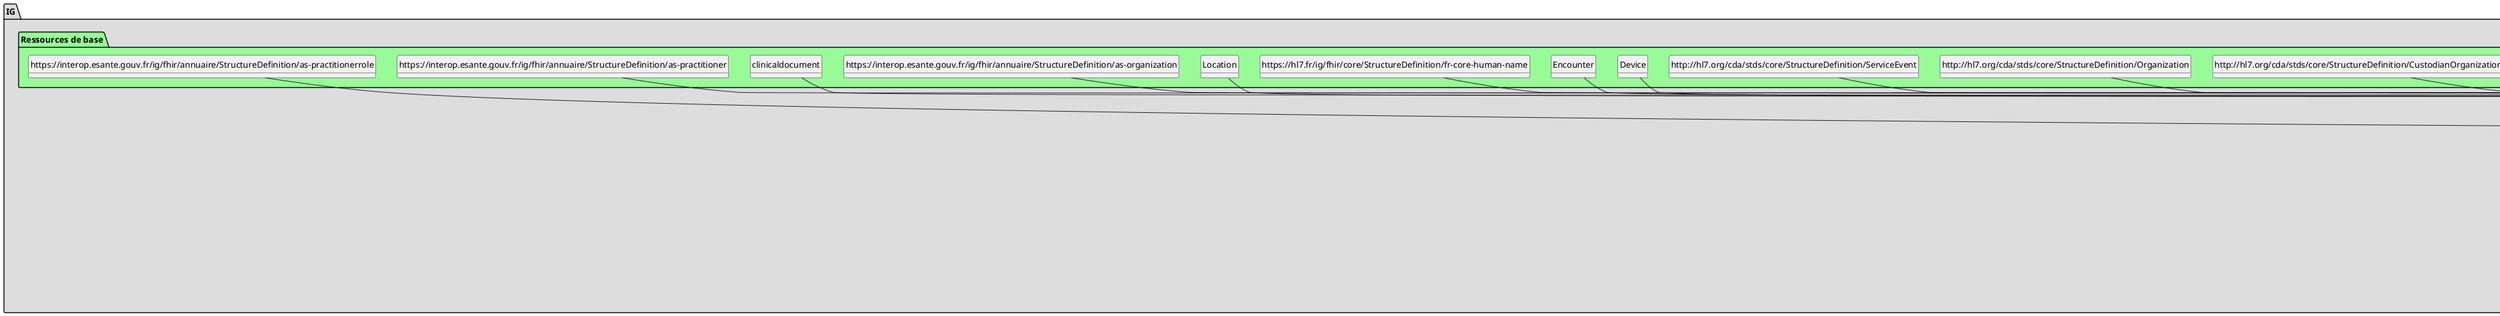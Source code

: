 @startuml
set namespaceSeparator ?
hide circle
hide class fields

package IG #DDDDDD{

     package Profiles #DDDDDD{

        class AssociationPrescription{

             AssociationPrescription => [None..None]
             AssociationPrescription.identifiantPrescription => [0..1]
             AssociationPrescription.accessionNumber => [0..1]
        } 

        class AssociationPriseEncharge{

             AssociationPriseEncharge => [None..None]
             AssociationPriseEncharge.identifiantPriseEnCharge => [0..*]
             AssociationPriseEncharge.typePriseEnCharge => [0..1]
             AssociationPriseEncharge.dateDebutFinPriseEnCharge => [1..1]
             AssociationPriseEncharge.typeSortie => [0..1]
             AssociationPriseEncharge.responsablePriseEnCharge => [0..1]
             AssociationPriseEncharge.personneImpliqueePriseEnCharge => [0..*]
             AssociationPriseEncharge.personneImpliqueePriseEnCharge.typeParticipation => [1..1]
             AssociationPriseEncharge.personneImpliqueePriseEnCharge.dateDebutFinParticipation => [0..1]
             AssociationPriseEncharge.personneImpliqueePriseEnCharge.professionnelImplique => [1..1]
             AssociationPriseEncharge.lieuPriseEnCharge => [1..1]
             AssociationPriseEncharge.lieuPriseEnCharge.structure => [0..1]
             AssociationPriseEncharge.lieuPriseEnCharge.structure.identifiantStructure => [0..1]
             AssociationPriseEncharge.lieuPriseEnCharge.structure.nomStructure => [0..1]
             AssociationPriseEncharge.lieuPriseEnCharge.structure.adresse => [0..*]
             AssociationPriseEncharge.lieuPriseEnCharge.structure.coordonneesTelecom => [0..*]
             AssociationPriseEncharge.lieuPriseEnCharge.structure.secteurActivite => [0..1]
        } 

        class Auteur{

             Auteur => [None..None]
             Auteur.roleFonctionnel => [0..1]
             Auteur.horodatageParticipation => [1..1]
             Auteur.auteur[x] => [1..1]
        } 

        class Consentement{

             Consentement => [None..None]
             Consentement.identifiantConsentement => [0..*]
             Consentement.typeConsentement => [1..1]
             Consentement.statutConsentement => [1..1]
        } 

        class DestinatairePrevu{

             DestinatairePrevu => [None..None]
             DestinatairePrevu.Destinataire => [0..*]
        } 

        class DocumentReference{

             DocumentReference => [None..None]
             DocumentReference.typeReference => [1..1]
             DocumentReference.identifiantUniqueDocument => [1..1]
        } 

        class EnteteDocument{

             EnteteDocument => [None..None]
             EnteteDocument.identifiantUniqueDocument => [1..1]
             EnteteDocument.modeleDocument => [1..1]
             EnteteDocument.typeDocument => [1..1]
             EnteteDocument.titreDocument => [1..1]
             EnteteDocument.dateDeCreation => [1..1]
             EnteteDocument.niveauConfidentialite => [1..1]
             EnteteDocument.languePrincipaleDocument => [1..1]
             EnteteDocument.identifiantDuLotDeVersions => [1..1]
             EnteteDocument.versionDocument => [1..1]
             EnteteDocument.statutDocument => [1..1]
             EnteteDocument.patient => [1..1]
             EnteteDocument.auteur => [1..*]
             EnteteDocument.operateurSaisie => [0..1]
             EnteteDocument.informateur => [0..*]
             EnteteDocument.structureConservation => [1..1]
             EnteteDocument.destinataire => [0..*]
             EnteteDocument.responsable => [1..1]
             EnteteDocument.validateur => [0..*]
             EnteteDocument.participant => [0..*]
             EnteteDocument.associationPrescription => [1..1]
             EnteteDocument.evenement => [1..*]
             EnteteDocument.documentReference => [0..1]
             EnteteDocument.consentementAssocie => [0..*]
             EnteteDocument.associationPriseEncharge => [1..1]
        } 

        class Evenement{

             Evenement => [None..None]
             Evenement.identifiantEvenement => [0..*]
             Evenement.codeEvenement => [0..1]
             Evenement.codeEvenement.translation => [0..*]
             Evenement.dateHeureEvenement => [0..1]
             Evenement.executantEvenement => [1..1]
             Evenement.executantEvenement.roleFonctionnel => [0..1]
             Evenement.executantEvenement.dateHeureParticipation => [0..1]
             Evenement.executantEvenement.executant => [1..1]
        } 

        class Informateur{

             Informateur => [None..None]
             Informateur.informateur => [1..1]
        } 

        class OperateurSaisie{

             OperateurSaisie => [None..None]
             OperateurSaisie.dateSaisie => [1..1]
             OperateurSaisie.operateurSaisie => [1..1]
        } 

        class Participant{

             Participant => [None..None]
             Participant.typeParticipation => [1..1]
             Participant.roleFonctionnel => [0..1]
             Participant.dateDebutEtOuFinParticipation => [1..1]
             Participant.participant => [1..1]
        } 

        class Patient{

             Patient => [None..None]
             Patient.identifiantPatient => [1..*]
             Patient.adresse => [0..*]
             Patient.coordonneesTelecom => [0..*]
             Patient.personnePhysique => [1..1]
             Patient.personnePhysique.nomsPrenoms => [1..1]
             Patient.personnePhysique.nomsPrenoms.noms => [1..*]
             Patient.personnePhysique.nomsPrenoms.noms.nomNaissance => [0..1]
             Patient.personnePhysique.nomsPrenoms.noms.nomUtilise => [0..1]
             Patient.personnePhysique.nomsPrenoms.prenoms => [1..*]
             Patient.personnePhysique.nomsPrenoms.prenoms.listePrenoms => [0..1]
             Patient.personnePhysique.nomsPrenoms.prenoms.premierPrenom => [0..1]
             Patient.personnePhysique.nomsPrenoms.prenoms.prenomUtilise => [0..1]
             Patient.personnePhysique.sexe => [1..1]
             Patient.personnePhysique.dateNaissance => [1..1]
             Patient.personnePhysique.indicateurDeces => [0..1]
             Patient.personnePhysique.dateDeces => [0..1]
             Patient.personnePhysique.grossesseMultiple => [0..1]
             Patient.personnePhysique.numeroOrdreNaissance => [0..1]
             Patient.personnePhysique.representantPatient => [0..*]
             Patient.personnePhysique.representantPatient.adresse => [0..*]
             Patient.personnePhysique.representantPatient.coordonneesTelecom => [0..*]
             Patient.personnePhysique.representantPatient.personneRepresentantPatient => [0..1]
             Patient.personnePhysique.representantPatient.personneRepresentantPatient.nomsPrenoms => [1..1]
             Patient.personnePhysique.representantPatient.personneRepresentantPatient.nomsPrenoms.nom => [1..3]
             Patient.personnePhysique.representantPatient.personneRepresentantPatient.nomsPrenoms.prenom => [0..*]
             Patient.personnePhysique.representantPatient.structureRepresentantPatient => [0..1]
             Patient.personnePhysique.representantPatient.structureRepresentantPatient.identifiant => [0..1]
             Patient.personnePhysique.representantPatient.structureRepresentantPatient.identifiant.nom => [0..1]
             Patient.personnePhysique.lieuNaissance => [0..1]
             Patient.personnePhysique.lieuNaissance.nomLieuNaissance => [0..1]
             Patient.personnePhysique.lieuNaissance.adresseEtCodeOfficielGeographique => [0..1]
             Patient.personnePhysique.lieuNaissance.CodeOfficielGeographique => [0..1]
        } 

        class PersonneStructure{

             PersonneStructure => [None..None]
             PersonneStructure.personne => [0..1]
             PersonneStructure.personne.identifiantPersonne => [0..1]
             PersonneStructure.personne.professionRole => [0..1]
             PersonneStructure.personne.lien => [0..1]
             PersonneStructure.personne.adresse => [0..*]
             PersonneStructure.personne.coordonneesTelecom => [0..*]
             PersonneStructure.personne.IdentitePersonne => [0..1]
             PersonneStructure.personne.IdentitePersonne.nomPersonne => [1..*]
             PersonneStructure.personne.IdentitePersonne.prenomPersonne => [0..*]
             PersonneStructure.personne.IdentitePersonne.civilite => [0..1]
             PersonneStructure.personne.IdentitePersonne.titre => [0..1]
             PersonneStructure.structure => [0..1]
             PersonneStructure.structure.identifiantStructure => [0..1]
             PersonneStructure.structure.nomStructure => [0..1]
             PersonneStructure.structure.adresse => [0..*]
             PersonneStructure.structure.coordonneesTelecom => [0..*]
             PersonneStructure.structure.secteurActivite => [0..1]
        } 

        class PersonneStructureAuteur{

             PersonneStructureAuteur => [None..None]
             PersonneStructureAuteur.personne => [0..1]
             PersonneStructureAuteur.personne.identifiantPersonne => [1..*]
             PersonneStructureAuteur.personne.professionRole => [0..1]
             PersonneStructureAuteur.personne.adresse => [0..*]
             PersonneStructureAuteur.personne.coordonneesTelecom => [0..*]
             PersonneStructureAuteur.personne.IdentitePersonne => [0..1]
             PersonneStructureAuteur.personne.IdentitePersonne.nomPersonne => [1..*]
             PersonneStructureAuteur.personne.IdentitePersonne.prenomPersonne => [0..*]
             PersonneStructureAuteur.personne.IdentitePersonne.civilite => [0..1]
             PersonneStructureAuteur.personne.IdentitePersonne.titre => [0..1]
             PersonneStructureAuteur.structure => [0..1]
             PersonneStructureAuteur.structure.identifiantStructure => [0..1]
             PersonneStructureAuteur.structure.nomStructure => [0..1]
             PersonneStructureAuteur.structure.adresse => [0..*]
             PersonneStructureAuteur.structure.coordonneesTelecom => [0..*]
             PersonneStructureAuteur.structure.secteurActivite => [0..1]
        } 

        class Responsable{

             Responsable => [None..None]
             Responsable.dateHeureAttestationValidite => [1..1]
             Responsable.Responsable => [1..1]
        } 

        class StructureConservation{

             StructureConservation => [None..None]
             StructureConservation.structure => [0..1]
             StructureConservation.structure.identifiantStructure => [0..1]
             StructureConservation.structure.nomStructure => [0..1]
             StructureConservation.structure.adresse => [0..*]
             StructureConservation.structure.coordonneesTelecom => [0..*]
             StructureConservation.structure.secteurActivite => [0..1]
        } 

        class Systeme{

             Systeme => [None..None]
             Systeme.identificationAuteur => [1..1]
             Systeme.identificationAuteur.identifiantAuteur => [1..*]
             Systeme.identificationAuteur.professionSavoirFaireRole => [1..1]
             Systeme.identificationAuteur.systeme => [1..1]
             Systeme.identificationAuteur.systeme.nomModeleSysteme => [1..1]
             Systeme.identificationAuteur.systeme.nomSysteme => [1..1]
             Systeme.identificationAuteur.structure => [1..1]
             Systeme.identificationAuteur.structure.identifiantStructure => [1..1]
             Systeme.identificationAuteur.structure.nomStructure => [1..1]
             Systeme.identificationAuteur.structure.adresse => [0..*]
             Systeme.identificationAuteur.structure.coordonneesTelecom => [0..*]
        } 

        class Validateur{

             Validateur => [None..None]
             Validateur.dateHeureAttestationValidite => [1..1]
             Validateur.Validateur => [1..1]
        } 

        class FrBundleDocument{

             Bundle.identifier => [1..None]
             Bundle.type => [None..None]
             Bundle.timestamp => [1..None]
             Bundle.entry => [8..None]
             Bundle.entry.fullUrl => [1..None]
             Bundle.entry:composition => [1..1]
             Bundle.entry:composition.resource => [None..None]
             Bundle.entry:patient => [1..1]
             Bundle.entry:patient.resource => [None..None]
             Bundle.entry:practitionerRole => [1..*]
             Bundle.entry:practitionerRole.resource => [None..None]
             Bundle.entry:practitioner => [1..*]
             Bundle.entry:practitioner.resource => [None..None]
             Bundle.entry:organization => [1..*]
             Bundle.entry:organization.resource => [None..None]
             Bundle.entry:device => [1..*]
             Bundle.entry:device.resource => [None..None]
             Bundle.entry:encounter => [1..*]
             Bundle.entry:encounter.resource => [None..None]
             Bundle.entry:location => [1..*]
             Bundle.entry:location.resource => [None..None]
        } 

        class FrCompositionDocument{

             Composition => [None..None]
             Composition.meta.profile => [1..None]
             Composition.meta.profile:canonical => [1..1]
             Composition.extension => [2..None]
             Composition.extension:version => <&plus>[1..1]
             Composition.extension:data-enterer-extension => <&plus>[1..1]
             Composition.extension:informant-extension => <&plus>[0..*]
             Composition.extension:informationRecipient-extension => <&plus>[0..*]
             Composition.extension:participant-extension => <&plus>[0..*]
             Composition.extension:order-extension => <&plus>[0..*]
             Composition.extension:consent-extension => <&plus>[0..*]
             Composition.identifier => [1..None]
             Composition.status => [None..None]
             Composition.type => [None..None]
             Composition.subject => [1..None]
             Composition.subject.reference => [1..None]
             Composition.encounter => [1..None]
             Composition.date => [None..None]
             Composition.author => [None..None]
             Composition.author.extension => [1..None]
             Composition.author.extension:time => <&plus>[1..1]
             Composition.title => [None..None]
             Composition.confidentiality => [1..None]
             Composition.attester => [1..None]
             Composition.attester:legal => [1..1]
             Composition.attester:legal.mode => [None..None]
             Composition.attester:legal.time => [1..None]
             Composition.attester:legal.party => [1..None]
             Composition.attester:professional => [0..*]
             Composition.attester:professional.mode => [None..None]
             Composition.attester:professional.time => [1..None]
             Composition.attester:professional.party => [None..None]
             Composition.custodian => [1..None]
             Composition.relatesTo => [1..None]
             Composition.relatesTo.target[x] => [None..None]
             Composition.relatesTo.target[x]:targetIdentifier => [0..1]
             Composition.relatesTo.target[x]:targetIdentifier.type => [1..None]
             Composition.relatesTo.target[x]:targetIdentifier.system => [1..None]
             Composition.relatesTo.target[x]:targetIdentifier.value => [1..None]
             Composition.event => [1..None]
             Composition.event.code => [None..None]
             Composition.event.code:CodeEvenement => [0..1]
             Composition.event.code:translation => [0..*]
             Composition.event.period => [None..None]
             Composition.event.detail => [None..1]
             Composition.section => [1..None]
        } 

        class FrAssignedAuthor{

             AssignedAuthor => [None..None]
             AssignedAuthor.nullFlavor => [None..0]
             AssignedAuthor.typeId.nullFlavor => [None..0]
             AssignedAuthor.typeId.assigningAuthorityName => [None..0]
             AssignedAuthor.typeId.displayable => [None..0]
             AssignedAuthor.classCode => [None..0]
             AssignedAuthor.id => [None..None]
             AssignedAuthor.id.nullFlavor => [None..0]
             AssignedAuthor.id.assigningAuthorityName => [None..0]
             AssignedAuthor.id.displayable => [None..0]
             AssignedAuthor.id.root => [1..None]
             AssignedAuthor.id.extension => [1..None]
             AssignedAuthor.sdtcIdentifiedBy => [None..0]
             AssignedAuthor.code => [None..None]
             AssignedAuthor.addr => [None..None]
             AssignedAuthor.telecom => [None..None]
             AssignedAuthor.assignedPerson => [None..None]
             AssignedAuthor.assignedAuthoringDevice => [None..None]
             AssignedAuthor.representedOrganization => [None..None]
        } 

        class FrAssignedCustodian{

             AssignedCustodian => [None..None]
             AssignedCustodian.typeId.nullFlavor => [None..0]
             AssignedCustodian.typeId.assigningAuthorityName => [None..0]
             AssignedCustodian.typeId.displayable => [None..0]
             AssignedCustodian.classCode => [None..0]
             AssignedCustodian.representedCustodianOrganization => [None..None]
        } 

        class FrAssignedEntity{

             AssignedEntity => [None..None]
             AssignedEntity.nullFlavor => [None..0]
             AssignedEntity.typeId.nullFlavor => [None..0]
             AssignedEntity.typeId.assigningAuthorityName => [None..0]
             AssignedEntity.typeId.displayable => [None..0]
             AssignedEntity.classCode => [None..0]
             AssignedEntity.id => [None..1]
             AssignedEntity.id.nullFlavor => [None..0]
             AssignedEntity.id.assigningAuthorityName => [None..0]
             AssignedEntity.id.displayable => [None..0]
             AssignedEntity.id.root => [1..None]
             AssignedEntity.id.extension => [1..None]
             AssignedEntity.sdtcIdentifiedBy => [None..0]
             AssignedEntity.code => [None..None]
             AssignedEntity.code.nullFlavor => [None..0]
             AssignedEntity.code.codeSystemVersion => [None..0]
             AssignedEntity.code.sdtcValueSet => [None..0]
             AssignedEntity.code.sdtcValueSetVersion => [None..0]
             AssignedEntity.addr => [None..None]
             AssignedEntity.telecom => [None..None]
             AssignedEntity.assignedPerson => [None..None]
             AssignedEntity.representedOrganization => [None..None]
             AssignedEntity.sdtcPatient => [None..0]
        } 

        class FrAssociatedEntity{

             AssociatedEntity => [None..None]
             AssociatedEntity.nullFlavor => [None..0]
             AssociatedEntity.typeId.nullFlavor => [None..0]
             AssociatedEntity.typeId.assigningAuthorityName => [None..0]
             AssociatedEntity.typeId.displayable => [None..0]
             AssociatedEntity.classCode => [None..None]
             AssociatedEntity.id => [None..None]
             AssociatedEntity.id.root => [None..None]
             AssociatedEntity.id.extension => [None..None]
             AssociatedEntity.sdtcIdentifiedBy => [None..0]
             AssociatedEntity.code => [None..None]
             AssociatedEntity.addr => [None..None]
             AssociatedEntity.telecom => [None..None]
             AssociatedEntity.associatedPerson => [None..None]
             AssociatedEntity.scopingOrganization => [None..None]
        } 

        class FrAuthenticator{

             Authenticator => [None..None]
             Authenticator.nullFlavor => [None..0]
             Authenticator.typeId.nullFlavor => [None..0]
             Authenticator.typeId.assigningAuthorityName => [None..0]
             Authenticator.typeId.displayable => [None..0]
             Authenticator.typeCode => [None..0]
             Authenticator.time => [None..None]
             Authenticator.time.value => [None..None]
             Authenticator.signatureCode => [None..None]
             Authenticator.signatureCode.sdtcValueSet => [None..0]
             Authenticator.signatureCode.sdtcValueSetVersion => [None..0]
             Authenticator.sdtcSignatureText => [None..0]
             Authenticator.assignedEntity => [None..None]
        } 

        class FrAuthor{

             Author => [None..None]
             Author.nullFlavor => [None..0]
             Author.typeId.nullFlavor => [None..0]
             Author.typeId.assigningAuthorityName => [None..0]
             Author.typeId.displayable => [None..0]
             Author.typeCode => [None..0]
             Author.contextControlCode => [None..0]
             Author.functionCode => [None..None]
             Author.functionCode.nullFlavor => [None..0]
             Author.functionCode.code => [1..None]
             Author.functionCode.codeSystem => [1..None]
             Author.functionCode.codeSystemVersion => [None..0]
             Author.functionCode.sdtcValueSet => [None..0]
             Author.functionCode.sdtcValueSetVersion => [None..0]
             Author.functionCode.originalText => [None..None]
             Author.time => [None..None]
             Author.time.value => [1..None]
             Author.assignedAuthor => [None..None]
        } 

        class FrAuthoringDevice{

             AuthoringDevice.typeId.nullFlavor => [None..0]
             AuthoringDevice.typeId.assigningAuthorityName => [None..0]
             AuthoringDevice.typeId.displayable => [None..0]
             AuthoringDevice.classCode => [None..0]
             AuthoringDevice.determinerCode => [None..0]
             AuthoringDevice.manufacturerModelName => [1..None]
             AuthoringDevice.softwareName => [1..None]
        } 

        class FrAuthorization{

             Authorization => [None..None]
             Authorization.typeId.nullFlavor => [None..0]
             Authorization.typeId.assigningAuthorityName => [None..0]
             Authorization.typeId.displayable => [None..0]
             Authorization.typeCode => [None..0]
             Authorization.consent => [None..None]
             Authorization.consent.id => [None..None]
             Authorization.consent.code => [1..None]
             Authorization.consent.statusCode.code => [None..None]
             Authorization.consent.statusCode.sdtcValueSet => [None..0]
             Authorization.consent.statusCode.sdtcValueSetVersion => [None..0]
        } 

        class FrClinicalDocument{

             ClinicalDocument => [None..None]
             ClinicalDocument.realmCode => [1..1]
             ClinicalDocument.typeId => [1..None]
             ClinicalDocument.templateId => [3..None]
             ClinicalDocument.id => [None..None]
             ClinicalDocument.code => [None..None]
             ClinicalDocument.title => [1..None]
             ClinicalDocument.effectiveTime => [None..None]
             ClinicalDocument.confidentialityCode => [None..None]
             ClinicalDocument.languageCode => [1..None]
             ClinicalDocument.setId => [1..None]
             ClinicalDocument.versionNumber => [1..None]
             ClinicalDocument.copyTime => [None..0]
             ClinicalDocument.recordTarget => [None..1]
             ClinicalDocument.author => [None..None]
             ClinicalDocument.dataEnterer => [None..None]
             ClinicalDocument.informant => [None..None]
             ClinicalDocument.custodian => [None..None]
             ClinicalDocument.informationRecipient => [None..None]
             ClinicalDocument.legalAuthenticator => [1..None]
             ClinicalDocument.authenticator => [None..None]
             ClinicalDocument.participant => [None..None]
             ClinicalDocument.inFulfillmentOf => [None..None]
             ClinicalDocument.documentationOf => [1..None]
             ClinicalDocument.relatedDocument => [None..1]
             ClinicalDocument.authorization => [None..None]
             ClinicalDocument.componentOf => [1..None]
        } 

        class FrComponentOf{

             ComponentOf => [None..None]
             ComponentOf.nullFlavor => [None..0]
             ComponentOf.typeId.nullFlavor => [None..0]
             ComponentOf.typeId.assigningAuthorityName => [None..0]
             ComponentOf.typeId.displayable => [None..0]
             ComponentOf.typeCode => [None..0]
             ComponentOf.encompassingEncounter => [None..None]
        } 

        class FrCustodian{

             Custodian.nullFlavor => [None..0]
             Custodian.typeId.nullFlavor => [None..0]
             Custodian.typeId.assigningAuthorityName => [None..0]
             Custodian.typeId.displayable => [None..0]
             Custodian.typeCode => [None..0]
             Custodian.assignedCustodian => [None..None]
        } 

        class FrDataEnterer{

             DataEnterer.nullFlavor => [None..0]
             DataEnterer.typeId.nullFlavor => [None..0]
             DataEnterer.typeId.assigningAuthorityName => [None..0]
             DataEnterer.typeId.displayable => [None..0]
             DataEnterer.typeCode => [None..0]
             DataEnterer.contextControlCode => [None..0]
             DataEnterer.time => [1..None]
             DataEnterer.time.value => [None..None]
             DataEnterer.assignedEntity => [None..None]
        } 

        class FrDocumentationOf{

             DocumentationOf.nullFlavor => [None..0]
             DocumentationOf.typeId.nullFlavor => [None..0]
             DocumentationOf.typeId.assigningAuthorityName => [None..0]
             DocumentationOf.typeId.displayable => [None..0]
             DocumentationOf.typeCode => [None..0]
             DocumentationOf.serviceEvent => [None..None]
        } 

        class FrEncompassingEncounter{

             EncompassingEncounter.typeId.nullFlavor => [None..0]
             EncompassingEncounter.typeId.assigningAuthorityName => [None..0]
             EncompassingEncounter.typeId.displayable => [None..0]
             EncompassingEncounter.classCode => [None..0]
             EncompassingEncounter.moodCode => [None..0]
             EncompassingEncounter.id => [None..None]
             EncompassingEncounter.code => [None..None]
             EncompassingEncounter.code.nullFlavor => [None..0]
             EncompassingEncounter.code.codeSystem => [1..None]
             EncompassingEncounter.code.codeSystemVersion => [None..0]
             EncompassingEncounter.code.displayName => [1..None]
             EncompassingEncounter.code.sdtcValueSet => [None..0]
             EncompassingEncounter.code.sdtcValueSetVersion => [None..0]
             EncompassingEncounter.effectiveTime => [None..None]
             EncompassingEncounter.sdtcAdmissionReferralSourceCode => [None..0]
             EncompassingEncounter.dischargeDispositionCode => [None..None]
             EncompassingEncounter.responsibleParty => [None..None]
             EncompassingEncounter.responsibleParty.nullFlavor => [None..0]
             EncompassingEncounter.responsibleParty.typeId.nullFlavor => [None..0]
             EncompassingEncounter.responsibleParty.typeId.assigningAuthorityName => [None..0]
             EncompassingEncounter.responsibleParty.typeId.displayable => [None..0]
             EncompassingEncounter.encounterParticipant => [None..None]
             EncompassingEncounter.location => [1..None]
             EncompassingEncounter.location.nullFlavor => [None..0]
             EncompassingEncounter.location.typeId.nullFlavor => [None..0]
             EncompassingEncounter.location.typeId.assigningAuthorityName => [None..0]
             EncompassingEncounter.location.typeId.displayable => [None..0]
             EncompassingEncounter.location.typeCode => [None..0]
             EncompassingEncounter.location.healthCareFacility => [None..None]
        } 

        class FrEncounterParticipant{

             EncounterParticipant.typeId.nullFlavor => [None..0]
             EncounterParticipant.typeId.assigningAuthorityName => [None..0]
             EncounterParticipant.typeId.displayable => [None..0]
             EncounterParticipant.typeCode => [None..None]
             EncounterParticipant.time => [None..None]
             EncounterParticipant.assignedEntity => [1..None]
        } 

        class FrHealthCareFacility{

             HealthCareFacility.nullFlavor => [None..0]
             HealthCareFacility.typeId.nullFlavor => [None..0]
             HealthCareFacility.typeId.assigningAuthorityName => [None..0]
             HealthCareFacility.typeId.displayable => [None..0]
             HealthCareFacility.classCode => [None..0]
             HealthCareFacility.id => [None..0]
             HealthCareFacility.sdtcIdentifiedBy => [None..0]
             HealthCareFacility.code => [1..None]
             HealthCareFacility.code.nullFlavor => [None..0]
             HealthCareFacility.code.code => [1..None]
             HealthCareFacility.code.codeSystem => [1..None]
             HealthCareFacility.code.codeSystemVersion => [None..0]
             HealthCareFacility.code.displayName => [1..None]
             HealthCareFacility.code.sdtcValueSet => [None..0]
             HealthCareFacility.code.sdtcValueSetVersion => [None..0]
             HealthCareFacility.code.translation => [None..1]
             HealthCareFacility.code.translation.nullFlavor => [None..0]
             HealthCareFacility.code.translation.code => [1..None]
             HealthCareFacility.code.translation.codeSystem => [1..None]
             HealthCareFacility.code.translation.codeSystemVersion => [None..0]
             HealthCareFacility.code.translation.displayName => [1..None]
             HealthCareFacility.code.translation.sdtcValueSet => [None..0]
             HealthCareFacility.code.translation.sdtcValueSetVersion => [None..0]
             HealthCareFacility.location => [None..None]
        } 

        class FrInFulfillmentOf{

             InFulfillmentOf.typeId.nullFlavor => [None..0]
             InFulfillmentOf.typeId.assigningAuthorityName => [None..0]
             InFulfillmentOf.typeId.displayable => [None..0]
             InFulfillmentOf.typeCode => [None..0]
             InFulfillmentOf.order => [None..None]
        } 

        class FrInformant{

             Informant.nullFlavor => [None..0]
             Informant.typeId.nullFlavor => [None..0]
             Informant.typeId.assigningAuthorityName => [None..0]
             Informant.typeId.displayable => [None..0]
             Informant.typeCode => [None..0]
             Informant.contextControlCode => [None..0]
             Informant.assignedEntity => [None..None]
             Informant.relatedEntity => [None..None]
        } 

        class FrInformationRecipient{

             InformationRecipient.nullFlavor => [None..0]
             InformationRecipient.typeId.nullFlavor => [None..0]
             InformationRecipient.typeId.assigningAuthorityName => [None..0]
             InformationRecipient.typeId.displayable => [None..0]
             InformationRecipient.typeCode => [None..0]
             InformationRecipient.intendedRecipient => [None..None]
        } 

        class FrIntendedRecipient{

             IntendedRecipient.typeId.nullFlavor => [None..0]
             IntendedRecipient.typeId.assigningAuthorityName => [None..0]
             IntendedRecipient.typeId.displayable => [None..0]
             IntendedRecipient.classCode => [None..0]
             IntendedRecipient.id => [None..None]
             IntendedRecipient.id.assigningAuthorityName => [None..0]
             IntendedRecipient.id.displayable => [None..0]
             IntendedRecipient.id.root => [1..None]
             IntendedRecipient.id.extension => [1..None]
             IntendedRecipient.addr => [None..None]
             IntendedRecipient.telecom => [None..None]
             IntendedRecipient.informationRecipient => [None..None]
             IntendedRecipient.receivedOrganization => [None..None]
             IntendedRecipient.receivedOrganization.id.assigningAuthorityName => [None..0]
             IntendedRecipient.receivedOrganization.id.displayable => [None..0]
             IntendedRecipient.receivedOrganization.id.root => [None..None]
        } 

        class FrLegalAuthenticator{

             LegalAuthenticator.nullFlavor => [None..0]
             LegalAuthenticator.typeId.nullFlavor => [None..0]
             LegalAuthenticator.typeId.assigningAuthorityName => [None..0]
             LegalAuthenticator.typeId.displayable => [None..0]
             LegalAuthenticator.typeCode => [None..0]
             LegalAuthenticator.contextControlCode => [None..0]
             LegalAuthenticator.time => [None..None]
             LegalAuthenticator.time.value => [None..None]
             LegalAuthenticator.signatureCode => [None..None]
             LegalAuthenticator.signatureCode.sdtcValueSet => [None..0]
             LegalAuthenticator.signatureCode.sdtcValueSetVersion => [None..0]
             LegalAuthenticator.sdtcSignatureText => [None..0]
             LegalAuthenticator.assignedEntity => [None..None]
             LegalAuthenticator.assignedEntity.code => [None..None]
        } 

        class FrName{

             fr-core-name => [None..None]
             fr-core-name.nullFlavor => [None..0]
             fr-core-name.use => [None..0]
             fr-core-name.item.delimiter => [None..0]
             fr-core-name.item.xmlText => [None..0]
             fr-core-name.validTime => [None..0]
        } 

        class FrOrder{

             Order.nullFlavor => [None..0]
             Order.typeId.nullFlavor => [None..0]
             Order.typeId.assigningAuthorityName => [None..0]
             Order.typeId.displayable => [None..0]
             Order.classCode => [None..0]
             Order.moodCode => [None..0]
             Order.id => [None..None]
             Order.id.nullFlavor => [None..0]
             Order.id.assigningAuthorityName => [None..0]
             Order.id.displayable => [None..0]
             Order.id.root => [1..None]
             Order.id.extension => [None..None]
             Order.code => [None..0]
             Order.priorityCode => [None..0]
        } 

        class FrParentDocument{

             ParentDocument.nullFlavor => [None..0]
             ParentDocument.id => [None..1]
             ParentDocument.id.nullFlavor => [None..0]
             ParentDocument.id.assigningAuthorityName => [None..0]
             ParentDocument.id.displayable => [None..0]
             ParentDocument.id.root => [1..None]
             ParentDocument.id.extension => [None..None]
        } 

        class FrParticipant{

             Participant1.typeId.nullFlavor => [None..0]
             Participant1.typeId.assigningAuthorityName => [None..0]
             Participant1.typeId.displayable => [None..0]
             Participant1.typeCode => [None..None]
             Participant1.contextControlCode => [None..0]
             Participant1.functionCode => [None..None]
             Participant1.functionCode.nullFlavor => [None..0]
             Participant1.functionCode.code => [1..None]
             Participant1.functionCode.codeSystem => [1..None]
             Participant1.functionCode.codeSystemVersion => [None..0]
             Participant1.functionCode.sdtcValueSet => [None..0]
             Participant1.functionCode.sdtcValueSetVersion => [None..0]
             Participant1.functionCode.originalText => [None..None]
             Participant1.time => [1..None]
             Participant1.time.operator => [None..0]
             Participant1.time.low => [None..None]
             Participant1.time.center => [None..0]
             Participant1.time.width => [None..0]
             Participant1.time.high => [None..None]
             Participant1.associatedEntity => [None..None]
        } 

        class FrPatientRole{

             PatientRole.nullFlavor => [None..0]
             PatientRole.realmCode => [None..0]
             PatientRole.typeId => [None..0]
             PatientRole.templateId => [None..0]
             PatientRole.classCode => [None..0]
             PatientRole.id => [None..None]
             PatientRole.id.nullFlavor => [None..0]
             PatientRole.id.assigningAuthorityName => [None..0]
             PatientRole.id.displayable => [None..0]
             PatientRole.id.root => [1..None]
             PatientRole.id.extension => [None..None]
             PatientRole.sdtcIdentifiedBy => [None..0]
             PatientRole.addr => [None..None]
             PatientRole.telecom => [None..None]
             PatientRole.patient => [1..None]
             PatientRole.providerOrganization => [None..0]
        } 

        class FrPatient{

             Patient.nullFlavor => [None..0]
             Patient.typeId.nullFlavor => [None..0]
             Patient.typeId.assigningAuthorityName => [None..0]
             Patient.typeId.displayable => [None..0]
             Patient.determinerCode => [None..0]
             Patient.name => [1..1]
             Patient.name.nullFlavor => [None..0]
             Patient.administrativeGenderCode => [1..None]
             Patient.birthTime => [1..None]
             Patient.sdtcDeceasedInd => [None..None]
             Patient.sdtcDeceasedTime => [None..None]
             Patient.sdtcMultipleBirthInd => [None..None]
             Patient.sdtcMultipleBirthOrderNumber => [None..None]
             Patient.maritalStatusCode => [None..0]
             Patient.religiousAffiliationCode => [None..0]
             Patient.raceCode => [None..0]
             Patient.sdtcRaceCode => [None..0]
             Patient.ethnicGroupCode => [None..0]
             Patient.sdtcEthnicGroupCode => [None..0]
             Patient.guardian => [None..None]
             Patient.birthplace => [None..None]
             Patient.languageCommunication => [None..0]
        } 

        class FrPerformer{

             Performer1.typeId.nullFlavor => [None..0]
             Performer1.typeId.assigningAuthorityName => [None..0]
             Performer1.typeId.displayable => [None..0]
             Performer1.typeCode => [None..None]
             Performer1.functionCode => [None..None]
             Performer1.time => [None..None]
             Performer1.assignedEntity => [None..None]
             Performer1.assignedEntity.code => [None..None]
        } 

        class FrAssignedPerson{

             Person.nullFlavor => [None..0]
             Person.typeId.nullFlavor => [None..0]
             Person.typeId.assigningAuthorityName => [None..0]
             Person.typeId.displayable => [None..0]
             Person.classCode => [None..0]
             Person.determinerCode => [None..0]
             Person.name => [1..1]
             Person.name.item.family => [1..1]
             Person.name.item.given => [None..1]
             Person.name.item.prefix => [None..1]
             Person.name.item.suffix => [None..1]
             Person.sdtcDesc => [None..0]
             Person.sdtcAsPatientRelationship => [None..0]
        } 

        class FrRecordTarget{

             RecordTarget.nullFlavor => [None..0]
             RecordTarget.typeId.nullFlavor => [None..0]
             RecordTarget.typeId.assigningAuthorityName => [None..0]
             RecordTarget.typeId.displayable => [None..0]
             RecordTarget.typeCode => [None..0]
             RecordTarget.contextControlCode => [None..0]
             RecordTarget.patientRole => [None..None]
        } 

        class FrRelatedDocument{

             RelatedDocument.typeId.nullFlavor => [None..0]
             RelatedDocument.typeId.assigningAuthorityName => [None..0]
             RelatedDocument.typeId.displayable => [None..0]
             RelatedDocument.typeCode => [None..None]
             RelatedDocument.parentDocument => [None..None]
        } 

        class FrRelatedEntity{

             RelatedEntity.nullFlavor => [None..0]
             RelatedEntity.typeId.nullFlavor => [None..0]
             RelatedEntity.typeId.assigningAuthorityName => [None..0]
             RelatedEntity.typeId.displayable => [None..0]
             RelatedEntity.classCode => [None..None]
             RelatedEntity.code => [None..None]
             RelatedEntity.code.nullFlavor => [None..0]
             RelatedEntity.code.code => [1..None]
             RelatedEntity.code.codeSystem => [1..None]
             RelatedEntity.code.codeSystemVersion => [None..0]
             RelatedEntity.code.displayName => [1..None]
             RelatedEntity.code.sdtcValueSet => [None..0]
             RelatedEntity.code.sdtcValueSetVersion => [None..0]
             RelatedEntity.addr => [None..None]
             RelatedEntity.telecom => [1..None]
             RelatedEntity.relatedPerson => [1..None]
        } 

        class FrRepresentedCustodianOrganization{

             CustodianOrganization.typeId.nullFlavor => [None..0]
             CustodianOrganization.typeId.assigningAuthorityName => [None..0]
             CustodianOrganization.typeId.displayable => [None..0]
             CustodianOrganization.classCode => [None..0]
             CustodianOrganization.determinerCode => [None..0]
             CustodianOrganization.id => [None..1]
             CustodianOrganization.id.root => [None..None]
             CustodianOrganization.id.extension => [None..None]
             CustodianOrganization.name => [None..None]
             CustodianOrganization.telecom => [None..None]
             CustodianOrganization.sdtcTelecom => [None..0]
             CustodianOrganization.addr => [None..None]
        } 

        class FrRepresentedOrganization{

             Organization.typeId.nullFlavor => [None..0]
             Organization.typeId.assigningAuthorityName => [None..0]
             Organization.typeId.displayable => [None..0]
             Organization.classCode => [None..0]
             Organization.determinerCode => [None..0]
             Organization.id => [None..None]
             Organization.name => [None..None]
             Organization.telecom => [None..None]
             Organization.addr => [None..None]
             Organization.standardIndustryClassCode => [None..None]
             Organization.standardIndustryClassCode.nullFlavor => [None..0]
             Organization.standardIndustryClassCode.code => [None..None]
        } 

        class FrServiceEvent{

             ServiceEvent => [None..None]
             ServiceEvent.nullFlavor => [None..0]
             ServiceEvent.typeId.nullFlavor => [None..0]
             ServiceEvent.typeId.assigningAuthorityName => [None..0]
             ServiceEvent.typeId.displayable => [None..0]
             ServiceEvent.classCode => [None..0]
             ServiceEvent.moodCode => [None..0]
             ServiceEvent.id => [None..None]
             ServiceEvent.code => [None..None]
             ServiceEvent.code.nullFlavor => [None..0]
             ServiceEvent.code.code => [1..None]
             ServiceEvent.code.codeSystem => [1..None]
             ServiceEvent.code.codeSystemVersion => [None..0]
             ServiceEvent.code.displayName => [1..None]
             ServiceEvent.code.sdtcValueSet => [None..0]
             ServiceEvent.code.sdtcValueSetVersion => [None..0]
             ServiceEvent.code.translation => [None..None]
             ServiceEvent.code.translation.nullFlavor => [None..0]
             ServiceEvent.code.translation.codeSystemVersion => [None..0]
             ServiceEvent.code.translation.sdtcValueSet => [None..0]
             ServiceEvent.code.translation.sdtcValueSetVersion => [None..0]
             ServiceEvent.code.translation.qualifier => [None..None]
             ServiceEvent.effectiveTime => [None..None]
             ServiceEvent.effectiveTime.nullFlavor => [None..0]
             ServiceEvent.effectiveTime.operator => [None..0]
             ServiceEvent.effectiveTime.low => [1..None]
             ServiceEvent.effectiveTime.center => [None..0]
             ServiceEvent.effectiveTime.width => [None..0]
             ServiceEvent.effectiveTime.high => [None..None]
             ServiceEvent.performer => [None..1]
             ServiceEvent.performer.nullFlavor => [None..0]
             ServiceEvent.performer.typeCode => [None..None]
        } 

        class FrDeviceDocument{

             Device.identifier => [1..None]
             Device.deviceName.name => [None..None]
             Device.deviceName.type => [None..None]
             Device.type => [None..None]
             Device.owner => [1..None]
        } 

        class FrEncounterDocument{

             Encounter.type => [None..1]
             Encounter.participant => [None..None]
             Encounter.participant:Responsable => [0..1]
             Encounter.participant:Responsable.type => [None..None]
             Encounter.participant:Responsable.type.coding.system => [None..None]
             Encounter.participant:Responsable.type.coding.code => [None..None]
             Encounter.participant:Responsable.type.coding.display => [None..None]
             Encounter.participant:Responsable.individual => [1..None]
             Encounter.participant:Personne-Impliquee => [0..*]
             Encounter.participant:Personne-Impliquee.type => [None..None]
             Encounter.participant:Personne-Impliquee.type.coding => [None..None]
             Encounter.participant:Personne-Impliquee.individual => [1..None]
             Encounter.period => [1..None]
             Encounter.hospitalization.dischargeDisposition => [None..None]
             Encounter.hospitalization.dischargeDisposition.coding.system => [None..None]
             Encounter.location => [1..1]
             Encounter.location.location => [None..None]
        } 

        class HumanNameDocument{

             HumanName.family => [1..None]
             HumanName.given => [None..1]
             HumanName.prefix => [None..None]
             HumanName.suffix => [None..1]
        } 

        class FrLocationDocument{

             Location.type => [1..None]
             Location.type:SecteurActivite => [1..1]
             Location.type:SecteurActivite.coding => [None..None]
             Location.type:CategorieEtablissement => [0..1]
             Location.type:CategorieEtablissement.coding => [None..None]
        } 

        class FrOrganizationDocument{

             Organization.identifier => [None..None]
             Organization.type:CadreExercice => [0..1]
        } 

        class FrPatientFHIRDocument{

             Patient.name => [None..None]
             Patient.name.family.extension => [1..None]
             Patient.name.family.extension:qualifier-family => <&plus>[1..1]
             Patient.name.given.extension => [None..None]
             Patient.name.given.extension:qualifier-given => <&plus>[0..1]
             Patient.contact.relationship:Role => [None..None]
             Patient.contact.relationship:RelationType => [None..None]
             Patient.contact.name => [1..None]
             Patient.generalPractitioner => [None..None]
        } 

        class FrPractitionerDocument{

             Practitioner.identifier => [1..None]
             Practitioner.name => [1..1]
             Practitioner.qualification:Profession-SavoirFaire-Rôle => [0..1]
             Practitioner.qualification:Profession-SavoirFaire-Rôle.code => [None..None]
        } 

        class FrPractitionerRoleDocument{

             PractitionerRole.practitioner => [None..None]
             PractitionerRole.organization => [None..None]
             PractitionerRole.code:RoleFonctionnel => [0..1]
         }

     }
     package extension #paleturquoise {

     FrCompositionDocument -[#black,dashed,thickness=2]-> DataEntererExtension
     FrCompositionDocument -[#black,dashed,thickness=2]-> InformantExtension
     FrCompositionDocument -[#black,dashed,thickness=2]-> InformationRecipientExtension
     FrCompositionDocument -[#black,dashed,thickness=2]-> ParticipantExtension
     FrCompositionDocument -[#black,dashed,thickness=2]-> OrderExtension
     FrCompositionDocument -[#black,dashed,thickness=2]-> ConsentExtension
     FrCompositionDocument -[#black,dashed,thickness=2]-> AuthorTimeExtension

        class AuthorTimeExtension{

          Extension.extension => [None..0]
          Extension.url => [None..None]
          Extension.value[x] => [None..None]
        } 
        class ConsentExtension{

          Extension.extension => [None..0]
          Extension.url => [None..None]
          Extension.value[x] => [1..None]
          Extension.value[x]:valueReference => [1..1]
        } 
        class DataEntererExtension{

          Extension.extension => [3..None]
          Extension.extension:type => [1..1]
          Extension.extension:type.extension => [None..0]
          Extension.extension:type.url => [None..None]
          Extension.extension:type.value[x] => [1..None]
          Extension.extension:type.value[x]:valueCodeableConcept => [1..1]
          Extension.extension:type.value[x]:valueCodeableConcept.coding.system => [None..None]
          Extension.extension:type.value[x]:valueCodeableConcept.coding.code => [None..None]
          Extension.extension:type.value[x]:valueCodeableConcept.text => [None..None]
          Extension.extension:time => [1..1]
          Extension.extension:time.extension => [None..0]
          Extension.extension:time.url => [None..None]
          Extension.extension:time.value[x] => [1..None]
          Extension.extension:party => [1..1]
          Extension.extension:party.extension => [None..0]
          Extension.extension:party.url => [None..None]
          Extension.extension:party.value[x] => [1..None]
          Extension.url => [None..None]
          Extension.value[x] => [None..0]
        } 
        class InformantExtension{

          Extension.extension => [2..None]
          Extension.extension:type => [1..1]
          Extension.extension:type.extension => [None..0]
          Extension.extension:type.url => [None..None]
          Extension.extension:type.value[x] => [1..None]
          Extension.extension:type.value[x]:valueCodeableConcept => [1..1]
          Extension.extension:type.value[x]:valueCodeableConcept.coding.system => [None..None]
          Extension.extension:type.value[x]:valueCodeableConcept.coding.code => [None..None]
          Extension.extension:type.value[x]:valueCodeableConcept.text => [None..None]
          Extension.extension:party => [1..1]
          Extension.extension:party.extension => [None..0]
          Extension.extension:party.url => [None..None]
          Extension.extension:party.value[x] => [1..None]
          Extension.extension:party.value[x]:valueReference => [1..1]
          Extension.url => [None..None]
          Extension.value[x] => [None..0]
        } 
        class InformationRecipientExtension{

          Extension.extension => [2..None]
          Extension.extension:type => [1..1]
          Extension.extension:type.extension => [None..0]
          Extension.extension:type.url => [None..None]
          Extension.extension:type.value[x] => [1..None]
          Extension.extension:party => [1..1]
          Extension.extension:party.extension => [None..0]
          Extension.extension:party.url => [None..None]
          Extension.extension:party.value[x] => [1..None]
          Extension.extension:party.value[x]:valueReference => [1..1]
          Extension.url => [None..None]
          Extension.value[x] => [None..0]
        } 
        class OrderExtension{

          Extension.extension => [None..0]
          Extension.url => [None..None]
          Extension.value[x] => [1..None]
          Extension.value[x]:valueReference => [1..1]
        } 
        class ParticipantExtension{

          Extension.extension => [3..None]
          Extension.extension:type => [1..1]
          Extension.extension:type.extension => [None..0]
          Extension.extension:type.url => [None..None]
          Extension.extension:type.value[x] => [1..None]
          Extension.extension:type.value[x].coding => [None..None]
          Extension.extension:time => [1..1]
          Extension.extension:time.extension => [None..0]
          Extension.extension:time.url => [None..None]
          Extension.extension:time.value[x] => [1..None]
          Extension.extension:party => [1..1]
          Extension.extension:party.extension => [None..0]
          Extension.extension:party.url => [None..None]
          Extension.extension:party.value[x] => [1..None]
          Extension.extension:party.value[x]:valueReference => [1..1]
          Extension.extension:function => [0..1]
          Extension.extension:function.extension => [None..0]
          Extension.extension:function.url => [None..None]
          Extension.extension:function.value[x] => [1..None]
          Extension.extension:function.value[x].coding => [None..None]
          Extension.url => [None..None]
          Extension.value[x] => [None..0]
         }
     }
     package valueset #PaleVioletRed{

        class FRValueSetParticipationType  

     InformationRecipientExtension -[#black,dotted,thickness=2]-> FRValueSetParticipationType

        class FRValueSetCategorieEtablissement  

     FrLocationDocument -[#black,dotted,thickness=2]-> FRValueSetCategorieEtablissement

        class FRValueSetPatientContactRole  

     FrPatientFHIRDocument -[#black,dotted,thickness=2]-> FRValueSetPatientContactRole
       }

package "Ressources de base" #palegreen {

 class "Base" as  class095a1b43effec73955e31e790438de49 

    class095a1b43effec73955e31e790438de49 --> AssociationPrescription

 class "Base" as  class095a1b43effec73955e31e790438de49 

    class095a1b43effec73955e31e790438de49 --> AssociationPriseEncharge

 class "Base" as  class095a1b43effec73955e31e790438de49 

    class095a1b43effec73955e31e790438de49 --> Auteur

 class "Base" as  class095a1b43effec73955e31e790438de49 

    class095a1b43effec73955e31e790438de49 --> Consentement

 class "Base" as  class095a1b43effec73955e31e790438de49 

    class095a1b43effec73955e31e790438de49 --> DestinatairePrevu

 class "Base" as  class095a1b43effec73955e31e790438de49 

    class095a1b43effec73955e31e790438de49 --> DocumentReference

 class "Base" as  class095a1b43effec73955e31e790438de49 

    class095a1b43effec73955e31e790438de49 --> EnteteDocument

 class "Base" as  class095a1b43effec73955e31e790438de49 

    class095a1b43effec73955e31e790438de49 --> Evenement

 class "Base" as  class095a1b43effec73955e31e790438de49 

    class095a1b43effec73955e31e790438de49 --> Informateur

 class "Base" as  class095a1b43effec73955e31e790438de49 

    class095a1b43effec73955e31e790438de49 --> OperateurSaisie

 class "Base" as  class095a1b43effec73955e31e790438de49 

    class095a1b43effec73955e31e790438de49 --> Participant

 class "Base" as  class095a1b43effec73955e31e790438de49 

    class095a1b43effec73955e31e790438de49 --> Patient

 class "Base" as  class095a1b43effec73955e31e790438de49 

    class095a1b43effec73955e31e790438de49 --> PersonneStructure

 class "Base" as  class095a1b43effec73955e31e790438de49 

    class095a1b43effec73955e31e790438de49 --> PersonneStructureAuteur

 class "Base" as  class095a1b43effec73955e31e790438de49 

    class095a1b43effec73955e31e790438de49 --> Responsable

 class "Base" as  class095a1b43effec73955e31e790438de49 

    class095a1b43effec73955e31e790438de49 --> StructureConservation

 class "Base" as  class095a1b43effec73955e31e790438de49 

    class095a1b43effec73955e31e790438de49 --> Systeme

 class "Base" as  class095a1b43effec73955e31e790438de49 

    class095a1b43effec73955e31e790438de49 --> Validateur

 class "Bundle" as  class94c51f19c37f96ed231f5a0ae512b2a8 

    class94c51f19c37f96ed231f5a0ae512b2a8 --> FrBundleDocument

 class "clinicaldocument" as  class36bd288d6c6ad8dffc41b949ebb77249 

    class36bd288d6c6ad8dffc41b949ebb77249 --> FrCompositionDocument

 class "http://hl7.org/cda/stds/core/StructureDefinition/AssignedAuthor" as  class58510d48686a6398080b7be0a9488a07 

    class58510d48686a6398080b7be0a9488a07 --> FrAssignedAuthor

 class "http://hl7.org/cda/stds/core/StructureDefinition/AssignedCustodian" as  class9d6ae0bd4aff182e6679539d1b5e57dd 

    class9d6ae0bd4aff182e6679539d1b5e57dd --> FrAssignedCustodian

 class "http://hl7.org/cda/stds/core/StructureDefinition/AssignedEntity" as  classa57c2cf8eee922b736f24aae263fb85a 

    classa57c2cf8eee922b736f24aae263fb85a --> FrAssignedEntity

 class "http://hl7.org/cda/stds/core/StructureDefinition/AssociatedEntity" as  classf02f59ca36afce3537fd13cedd8610bc 

    classf02f59ca36afce3537fd13cedd8610bc --> FrAssociatedEntity

 class "http://hl7.org/cda/stds/core/StructureDefinition/Authenticator" as  class53108c7e3b2a59607cdb20ab0b268d03 

    class53108c7e3b2a59607cdb20ab0b268d03 --> FrAuthenticator

 class "http://hl7.org/cda/stds/core/StructureDefinition/Author" as  class937cfe84638a385773bc82a876cf4a8d 

    class937cfe84638a385773bc82a876cf4a8d --> FrAuthor

 class "http://hl7.org/cda/stds/core/StructureDefinition/AuthoringDevice" as  classf46502fb30744212b0c5841a6e4ea035 

    classf46502fb30744212b0c5841a6e4ea035 --> FrAuthoringDevice

 class "http://hl7.org/cda/stds/core/StructureDefinition/Authorization" as  class598114d4c6d4bf797def36d247d40839 

    class598114d4c6d4bf797def36d247d40839 --> FrAuthorization

 class "http://hl7.org/cda/stds/core/StructureDefinition/ClinicalDocument" as  class989be5c5fb811e081805dc5a32645079 

    class989be5c5fb811e081805dc5a32645079 --> FrClinicalDocument

 class "http://hl7.org/cda/stds/core/StructureDefinition/ComponentOf" as  class4277423a305ecb24dc9d37288c280772 

    class4277423a305ecb24dc9d37288c280772 --> FrComponentOf

 class "http://hl7.org/cda/stds/core/StructureDefinition/Custodian" as  classd84e4a39bf094111de7518d5a5411c66 

    classd84e4a39bf094111de7518d5a5411c66 --> FrCustodian

 class "http://hl7.org/cda/stds/core/StructureDefinition/DataEnterer" as  class637494ebd710a0dd928d3bba66f7c36c 

    class637494ebd710a0dd928d3bba66f7c36c --> FrDataEnterer

 class "http://hl7.org/cda/stds/core/StructureDefinition/DocumentationOf" as  class0977267ea48347e7fb26a0e81e862268 

    class0977267ea48347e7fb26a0e81e862268 --> FrDocumentationOf

 class "http://hl7.org/cda/stds/core/StructureDefinition/EncompassingEncounter" as  class71895803bd5b89edafce351523a041e6 

    class71895803bd5b89edafce351523a041e6 --> FrEncompassingEncounter

 class "http://hl7.org/cda/stds/core/StructureDefinition/EncounterParticipant" as  class10428a590ddf9ce27b1fe90b22a362bd 

    class10428a590ddf9ce27b1fe90b22a362bd --> FrEncounterParticipant

 class "http://hl7.org/cda/stds/core/StructureDefinition/HealthCareFacility" as  class02cc646ca5601d63f73402bfbbfdc6eb 

    class02cc646ca5601d63f73402bfbbfdc6eb --> FrHealthCareFacility

 class "http://hl7.org/cda/stds/core/StructureDefinition/InFulfillmentOf" as  classe90f25fe105c3c9c4c47c62629a3765d 

    classe90f25fe105c3c9c4c47c62629a3765d --> FrInFulfillmentOf

 class "http://hl7.org/cda/stds/core/StructureDefinition/Informant" as  class0bdf5ad046cc54eb3cb2ac8f5bc2f2c8 

    class0bdf5ad046cc54eb3cb2ac8f5bc2f2c8 --> FrInformant

 class "http://hl7.org/cda/stds/core/StructureDefinition/InformationRecipient" as  classb6fd1ae4a9b50563c83e48eaaf673af4 

    classb6fd1ae4a9b50563c83e48eaaf673af4 --> FrInformationRecipient

 class "http://hl7.org/cda/stds/core/StructureDefinition/IntendedRecipient" as  classb4c0abb01d11eefbc617aa004a0b6393 

    classb4c0abb01d11eefbc617aa004a0b6393 --> FrIntendedRecipient

 class "http://hl7.org/cda/stds/core/StructureDefinition/LegalAuthenticator" as  class57f35676579cccc1659c4601fa19b43b 

    class57f35676579cccc1659c4601fa19b43b --> FrLegalAuthenticator

 class "http://hl7.org/cda/stds/core/StructureDefinition/PN" as  class91b9b68696e7cdd4a91365aa0d0d170c 

    class91b9b68696e7cdd4a91365aa0d0d170c --> FrName

 class "http://hl7.org/cda/stds/core/StructureDefinition/Order" as  class358c910e07ad3f95a61b1dae6d4a35be 

    class358c910e07ad3f95a61b1dae6d4a35be --> FrOrder

 class "http://hl7.org/cda/stds/core/StructureDefinition/ParentDocument" as  class4313f3b50ac00c5473aecb642b99f6e4 

    class4313f3b50ac00c5473aecb642b99f6e4 --> FrParentDocument

 class "http://hl7.org/cda/stds/core/StructureDefinition/Participant1" as  class2fd9a3b182710aa68f9e615904fe1537 

    class2fd9a3b182710aa68f9e615904fe1537 --> FrParticipant

 class "http://hl7.org/cda/stds/core/StructureDefinition/PatientRole" as  class1e213e8519f12110736b032cda341174 

    class1e213e8519f12110736b032cda341174 --> FrPatientRole

 class "http://hl7.org/cda/stds/core/StructureDefinition/Patient" as  classa8889bb6f3999fb5243b3ed3b492e0c4 

    classa8889bb6f3999fb5243b3ed3b492e0c4 --> FrPatient

 class "http://hl7.org/cda/stds/core/StructureDefinition/Performer1" as  class2322ea8c73e0b95c4de59f56ee36a694 

    class2322ea8c73e0b95c4de59f56ee36a694 --> FrPerformer

 class "http://hl7.org/cda/stds/core/StructureDefinition/Person" as  classb14b9f756425869ebeb8ade0004931e1 

    classb14b9f756425869ebeb8ade0004931e1 --> FrAssignedPerson

 class "http://hl7.org/cda/stds/core/StructureDefinition/RecordTarget" as  class0baedfe5573df35f7a6ee5934c45b818 

    class0baedfe5573df35f7a6ee5934c45b818 --> FrRecordTarget

 class "http://hl7.org/cda/stds/core/StructureDefinition/RelatedDocument" as  classddc7c43262268f3e7ef73c1c5ad6b514 

    classddc7c43262268f3e7ef73c1c5ad6b514 --> FrRelatedDocument

 class "http://hl7.org/cda/stds/core/StructureDefinition/RelatedEntity" as  class0a3bfa693dae125e5c0a4e8cab321d9a 

    class0a3bfa693dae125e5c0a4e8cab321d9a --> FrRelatedEntity

 class "http://hl7.org/cda/stds/core/StructureDefinition/CustodianOrganization" as  class958e4615d47e79ed7eef2368401c733a 

    class958e4615d47e79ed7eef2368401c733a --> FrRepresentedCustodianOrganization

 class "http://hl7.org/cda/stds/core/StructureDefinition/Organization" as  class70defb4802516f8b110654a1e3649ed7 

    class70defb4802516f8b110654a1e3649ed7 --> FrRepresentedOrganization

 class "http://hl7.org/cda/stds/core/StructureDefinition/ServiceEvent" as  class21fc45b6eacaebf264ceab7c3130a980 

    class21fc45b6eacaebf264ceab7c3130a980 --> FrServiceEvent

 class "Device" as  classe0ac20adce6ffee48c7151b070aa5737 

    classe0ac20adce6ffee48c7151b070aa5737 --> FrDeviceDocument

 class "Encounter" as  classd1e9f9f891de8f9a655739a01fbf68f0 

    classd1e9f9f891de8f9a655739a01fbf68f0 --> FrEncounterDocument

 class "https://hl7.fr/ig/fhir/core/StructureDefinition/fr-core-human-name" as  classab70be087e84d984395444c4643fb763 

    classab70be087e84d984395444c4643fb763 --> HumanNameDocument

 class "Location" as  classce5bf551379459c1c61d2a204061c455 

    classce5bf551379459c1c61d2a204061c455 --> FrLocationDocument

 class "https://interop.esante.gouv.fr/ig/fhir/annuaire/StructureDefinition/as-organization" as  class02104d9d29574b85b8bdd491de969f0d 

    class02104d9d29574b85b8bdd491de969f0d --> FrOrganizationDocument

 class "https://hl7.fr/ig/fhir/core/StructureDefinition/fr-core-patient" as  classcb72a5551de902d7716887df67489a97 

    classcb72a5551de902d7716887df67489a97 --> FrPatientFHIRDocument

 class "https://interop.esante.gouv.fr/ig/fhir/annuaire/StructureDefinition/as-practitioner" as  class8e95a74d3099b6c1bdd4ef690920bb75 

    class8e95a74d3099b6c1bdd4ef690920bb75 --> FrPractitionerDocument

 class "https://interop.esante.gouv.fr/ig/fhir/annuaire/StructureDefinition/as-practitionerrole" as  class409d7284b1fcd82a5ca90685afaba163 

    class409d7284b1fcd82a5ca90685afaba163 --> FrPractitionerRoleDocument
}
@enduml